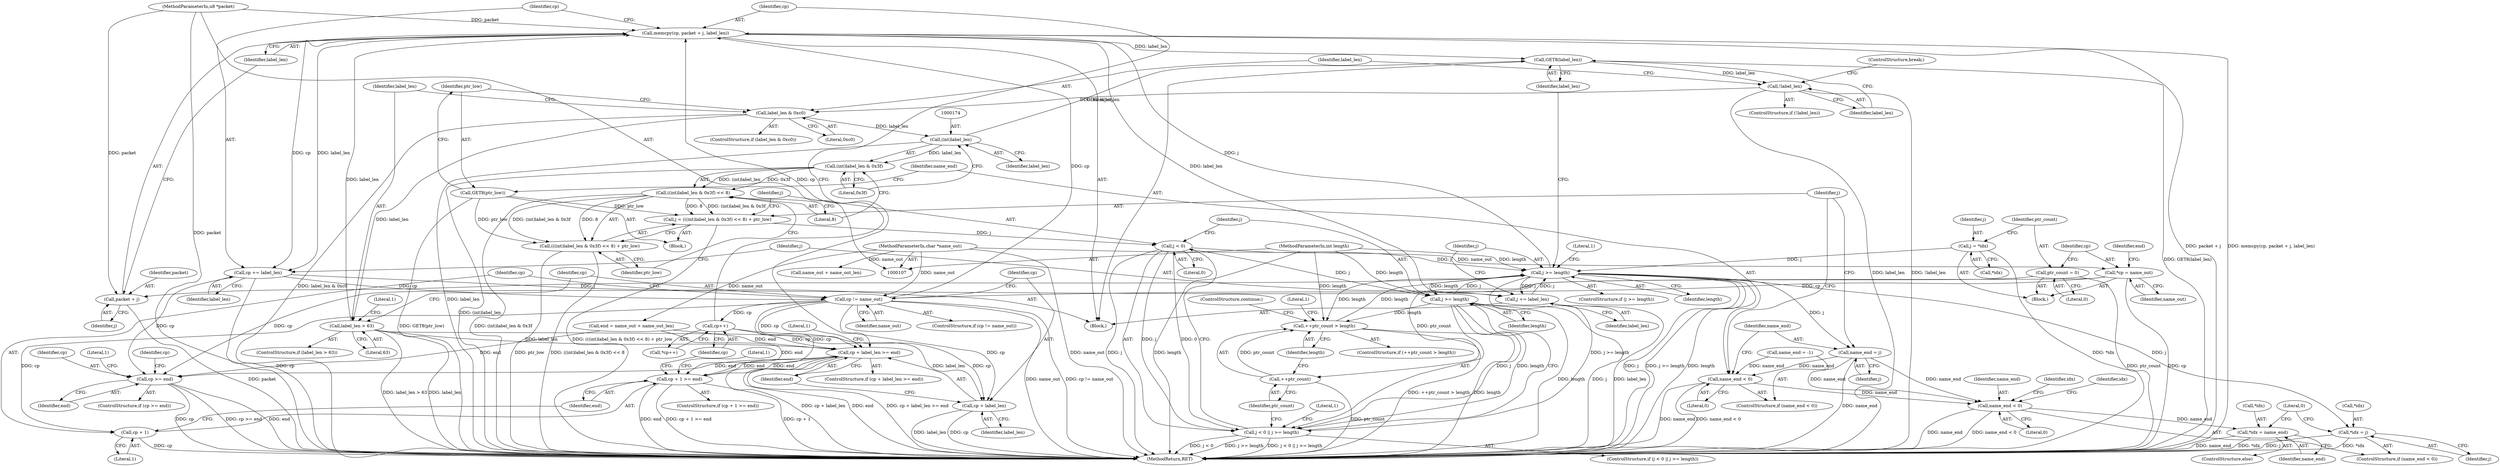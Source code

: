 digraph "1_libevent_96f64a022014a208105ead6c8a7066018449d86d@API" {
"1000234" [label="(Call,memcpy(cp, packet + j, label_len))"];
"1000222" [label="(Call,cp++)"];
"1000207" [label="(Call,cp != name_out)"];
"1000129" [label="(Call,*cp = name_out)"];
"1000111" [label="(MethodParameterIn,char *name_out)"];
"1000240" [label="(Call,cp += label_len)"];
"1000234" [label="(Call,memcpy(cp, packet + j, label_len))"];
"1000108" [label="(MethodParameterIn,u8 *packet)"];
"1000141" [label="(Call,j >= length)"];
"1000181" [label="(Call,j < 0)"];
"1000168" [label="(Call,j = (((int)label_len & 0x3f) << 8) + ptr_low)"];
"1000171" [label="(Call,((int)label_len & 0x3f) << 8)"];
"1000172" [label="(Call,(int)label_len & 0x3f)"];
"1000173" [label="(Call,(int)label_len)"];
"1000154" [label="(Call,label_len & 0xc0)"];
"1000150" [label="(Call,!label_len)"];
"1000147" [label="(Call,GET8(label_len))"];
"1000159" [label="(Call,GET8(ptr_low))"];
"1000184" [label="(Call,j >= length)"];
"1000109" [label="(MethodParameterIn,int length)"];
"1000120" [label="(Call,j = *idx)"];
"1000243" [label="(Call,j += label_len)"];
"1000191" [label="(Call,++ptr_count > length)"];
"1000192" [label="(Call,++ptr_count)"];
"1000125" [label="(Call,ptr_count = 0)"];
"1000200" [label="(Call,label_len > 63)"];
"1000165" [label="(Call,name_end = j)"];
"1000162" [label="(Call,name_end < 0)"];
"1000258" [label="(Call,name_end < 0)"];
"1000266" [label="(Call,*idx = name_end)"];
"1000180" [label="(Call,j < 0 || j >= length)"];
"1000212" [label="(Call,cp + 1 >= end)"];
"1000226" [label="(Call,cp + label_len >= end)"];
"1000247" [label="(Call,cp >= end)"];
"1000213" [label="(Call,cp + 1)"];
"1000227" [label="(Call,cp + label_len)"];
"1000236" [label="(Call,packet + j)"];
"1000261" [label="(Call,*idx = j)"];
"1000170" [label="(Call,(((int)label_len & 0x3f) << 8) + ptr_low)"];
"1000120" [label="(Call,j = *idx)"];
"1000227" [label="(Call,cp + label_len)"];
"1000171" [label="(Call,((int)label_len & 0x3f) << 8)"];
"1000141" [label="(Call,j >= length)"];
"1000160" [label="(Identifier,ptr_low)"];
"1000162" [label="(Call,name_end < 0)"];
"1000193" [label="(Identifier,ptr_count)"];
"1000202" [label="(Literal,63)"];
"1000129" [label="(Call,*cp = name_out)"];
"1000156" [label="(Literal,0xc0)"];
"1000184" [label="(Call,j >= length)"];
"1000165" [label="(Call,name_end = j)"];
"1000233" [label="(Literal,1)"];
"1000152" [label="(ControlStructure,break;)"];
"1000269" [label="(Identifier,name_end)"];
"1000243" [label="(Call,j += label_len)"];
"1000212" [label="(Call,cp + 1 >= end)"];
"1000157" [label="(Block,)"];
"1000223" [label="(Identifier,cp)"];
"1000194" [label="(Identifier,length)"];
"1000242" [label="(Identifier,label_len)"];
"1000159" [label="(Call,GET8(ptr_low))"];
"1000262" [label="(Call,*idx)"];
"1000255" [label="(Identifier,cp)"];
"1000186" [label="(Identifier,length)"];
"1000260" [label="(Literal,0)"];
"1000221" [label="(Call,*cp++)"];
"1000200" [label="(Call,label_len > 63)"];
"1000267" [label="(Call,*idx)"];
"1000183" [label="(Literal,0)"];
"1000138" [label="(Block,)"];
"1000225" [label="(ControlStructure,if (cp + label_len >= end))"];
"1000154" [label="(Call,label_len & 0xc0)"];
"1000140" [label="(ControlStructure,if (j >= length))"];
"1000172" [label="(Call,(int)label_len & 0x3f)"];
"1000215" [label="(Literal,1)"];
"1000244" [label="(Identifier,j)"];
"1000168" [label="(Call,j = (((int)label_len & 0x3f) << 8) + ptr_low)"];
"1000181" [label="(Call,j < 0)"];
"1000248" [label="(Identifier,cp)"];
"1000234" [label="(Call,memcpy(cp, packet + j, label_len))"];
"1000261" [label="(Call,*idx = j)"];
"1000214" [label="(Identifier,cp)"];
"1000176" [label="(Literal,0x3f)"];
"1000258" [label="(Call,name_end < 0)"];
"1000147" [label="(Call,GET8(label_len))"];
"1000146" [label="(Literal,1)"];
"1000268" [label="(Identifier,idx)"];
"1000198" [label="(ControlStructure,continue;)"];
"1000213" [label="(Call,cp + 1)"];
"1000122" [label="(Call,*idx)"];
"1000127" [label="(Literal,0)"];
"1000241" [label="(Identifier,cp)"];
"1000175" [label="(Identifier,label_len)"];
"1000178" [label="(Identifier,ptr_low)"];
"1000266" [label="(Call,*idx = name_end)"];
"1000228" [label="(Identifier,cp)"];
"1000170" [label="(Call,(((int)label_len & 0x3f) << 8) + ptr_low)"];
"1000161" [label="(ControlStructure,if (name_end < 0))"];
"1000143" [label="(Identifier,length)"];
"1000115" [label="(Call,name_end = -1)"];
"1000166" [label="(Identifier,name_end)"];
"1000173" [label="(Call,(int)label_len)"];
"1000222" [label="(Call,cp++)"];
"1000113" [label="(Block,)"];
"1000134" [label="(Call,name_out + name_out_len)"];
"1000259" [label="(Identifier,name_end)"];
"1000240" [label="(Call,cp += label_len)"];
"1000169" [label="(Identifier,j)"];
"1000236" [label="(Call,packet + j)"];
"1000235" [label="(Identifier,cp)"];
"1000150" [label="(Call,!label_len)"];
"1000109" [label="(MethodParameterIn,int length)"];
"1000265" [label="(ControlStructure,else)"];
"1000252" [label="(Literal,1)"];
"1000151" [label="(Identifier,label_len)"];
"1000126" [label="(Identifier,ptr_count)"];
"1000153" [label="(ControlStructure,if (label_len & 0xc0))"];
"1000219" [label="(Literal,1)"];
"1000164" [label="(Literal,0)"];
"1000229" [label="(Identifier,label_len)"];
"1000177" [label="(Literal,8)"];
"1000192" [label="(Call,++ptr_count)"];
"1000182" [label="(Identifier,j)"];
"1000257" [label="(ControlStructure,if (name_end < 0))"];
"1000245" [label="(Identifier,label_len)"];
"1000131" [label="(Identifier,name_out)"];
"1000249" [label="(Identifier,end)"];
"1000132" [label="(Call,end = name_out + name_out_len)"];
"1000148" [label="(Identifier,label_len)"];
"1000179" [label="(ControlStructure,if (j < 0 || j >= length))"];
"1000271" [label="(Literal,0)"];
"1000111" [label="(MethodParameterIn,char *name_out)"];
"1000226" [label="(Call,cp + label_len >= end)"];
"1000209" [label="(Identifier,name_out)"];
"1000237" [label="(Identifier,packet)"];
"1000246" [label="(ControlStructure,if (cp >= end))"];
"1000206" [label="(ControlStructure,if (cp != name_out))"];
"1000142" [label="(Identifier,j)"];
"1000205" [label="(Literal,1)"];
"1000207" [label="(Call,cp != name_out)"];
"1000185" [label="(Identifier,j)"];
"1000130" [label="(Identifier,cp)"];
"1000238" [label="(Identifier,j)"];
"1000149" [label="(ControlStructure,if (!label_len))"];
"1000121" [label="(Identifier,j)"];
"1000201" [label="(Identifier,label_len)"];
"1000211" [label="(ControlStructure,if (cp + 1 >= end))"];
"1000167" [label="(Identifier,j)"];
"1000208" [label="(Identifier,cp)"];
"1000197" [label="(Literal,1)"];
"1000180" [label="(Call,j < 0 || j >= length)"];
"1000189" [label="(Literal,1)"];
"1000276" [label="(MethodReturn,RET)"];
"1000216" [label="(Identifier,end)"];
"1000125" [label="(Call,ptr_count = 0)"];
"1000163" [label="(Identifier,name_end)"];
"1000264" [label="(Identifier,j)"];
"1000190" [label="(ControlStructure,if (++ptr_count > length))"];
"1000191" [label="(Call,++ptr_count > length)"];
"1000247" [label="(Call,cp >= end)"];
"1000155" [label="(Identifier,label_len)"];
"1000133" [label="(Identifier,end)"];
"1000263" [label="(Identifier,idx)"];
"1000199" [label="(ControlStructure,if (label_len > 63))"];
"1000230" [label="(Identifier,end)"];
"1000108" [label="(MethodParameterIn,u8 *packet)"];
"1000239" [label="(Identifier,label_len)"];
"1000234" -> "1000138"  [label="AST: "];
"1000234" -> "1000239"  [label="CFG: "];
"1000235" -> "1000234"  [label="AST: "];
"1000236" -> "1000234"  [label="AST: "];
"1000239" -> "1000234"  [label="AST: "];
"1000241" -> "1000234"  [label="CFG: "];
"1000234" -> "1000276"  [label="DDG: packet + j"];
"1000234" -> "1000276"  [label="DDG: memcpy(cp, packet + j, label_len)"];
"1000234" -> "1000147"  [label="DDG: label_len"];
"1000222" -> "1000234"  [label="DDG: cp"];
"1000207" -> "1000234"  [label="DDG: cp"];
"1000108" -> "1000234"  [label="DDG: packet"];
"1000141" -> "1000234"  [label="DDG: j"];
"1000200" -> "1000234"  [label="DDG: label_len"];
"1000234" -> "1000240"  [label="DDG: label_len"];
"1000234" -> "1000240"  [label="DDG: cp"];
"1000234" -> "1000243"  [label="DDG: label_len"];
"1000222" -> "1000221"  [label="AST: "];
"1000222" -> "1000223"  [label="CFG: "];
"1000223" -> "1000222"  [label="AST: "];
"1000221" -> "1000222"  [label="CFG: "];
"1000207" -> "1000222"  [label="DDG: cp"];
"1000222" -> "1000226"  [label="DDG: cp"];
"1000222" -> "1000227"  [label="DDG: cp"];
"1000207" -> "1000206"  [label="AST: "];
"1000207" -> "1000209"  [label="CFG: "];
"1000208" -> "1000207"  [label="AST: "];
"1000209" -> "1000207"  [label="AST: "];
"1000214" -> "1000207"  [label="CFG: "];
"1000228" -> "1000207"  [label="CFG: "];
"1000207" -> "1000276"  [label="DDG: name_out"];
"1000207" -> "1000276"  [label="DDG: cp != name_out"];
"1000129" -> "1000207"  [label="DDG: cp"];
"1000240" -> "1000207"  [label="DDG: cp"];
"1000111" -> "1000207"  [label="DDG: name_out"];
"1000207" -> "1000212"  [label="DDG: cp"];
"1000207" -> "1000213"  [label="DDG: cp"];
"1000207" -> "1000226"  [label="DDG: cp"];
"1000207" -> "1000227"  [label="DDG: cp"];
"1000129" -> "1000113"  [label="AST: "];
"1000129" -> "1000131"  [label="CFG: "];
"1000130" -> "1000129"  [label="AST: "];
"1000131" -> "1000129"  [label="AST: "];
"1000133" -> "1000129"  [label="CFG: "];
"1000129" -> "1000276"  [label="DDG: cp"];
"1000111" -> "1000129"  [label="DDG: name_out"];
"1000129" -> "1000247"  [label="DDG: cp"];
"1000111" -> "1000107"  [label="AST: "];
"1000111" -> "1000276"  [label="DDG: name_out"];
"1000111" -> "1000132"  [label="DDG: name_out"];
"1000111" -> "1000134"  [label="DDG: name_out"];
"1000240" -> "1000138"  [label="AST: "];
"1000240" -> "1000242"  [label="CFG: "];
"1000241" -> "1000240"  [label="AST: "];
"1000242" -> "1000240"  [label="AST: "];
"1000244" -> "1000240"  [label="CFG: "];
"1000240" -> "1000276"  [label="DDG: cp"];
"1000240" -> "1000247"  [label="DDG: cp"];
"1000108" -> "1000107"  [label="AST: "];
"1000108" -> "1000276"  [label="DDG: packet"];
"1000108" -> "1000236"  [label="DDG: packet"];
"1000141" -> "1000140"  [label="AST: "];
"1000141" -> "1000143"  [label="CFG: "];
"1000142" -> "1000141"  [label="AST: "];
"1000143" -> "1000141"  [label="AST: "];
"1000146" -> "1000141"  [label="CFG: "];
"1000148" -> "1000141"  [label="CFG: "];
"1000141" -> "1000276"  [label="DDG: j"];
"1000141" -> "1000276"  [label="DDG: j >= length"];
"1000141" -> "1000276"  [label="DDG: length"];
"1000181" -> "1000141"  [label="DDG: j"];
"1000184" -> "1000141"  [label="DDG: j"];
"1000120" -> "1000141"  [label="DDG: j"];
"1000243" -> "1000141"  [label="DDG: j"];
"1000191" -> "1000141"  [label="DDG: length"];
"1000109" -> "1000141"  [label="DDG: length"];
"1000141" -> "1000165"  [label="DDG: j"];
"1000141" -> "1000180"  [label="DDG: j >= length"];
"1000141" -> "1000184"  [label="DDG: length"];
"1000141" -> "1000191"  [label="DDG: length"];
"1000141" -> "1000236"  [label="DDG: j"];
"1000141" -> "1000243"  [label="DDG: j"];
"1000141" -> "1000261"  [label="DDG: j"];
"1000181" -> "1000180"  [label="AST: "];
"1000181" -> "1000183"  [label="CFG: "];
"1000182" -> "1000181"  [label="AST: "];
"1000183" -> "1000181"  [label="AST: "];
"1000185" -> "1000181"  [label="CFG: "];
"1000180" -> "1000181"  [label="CFG: "];
"1000181" -> "1000276"  [label="DDG: j"];
"1000181" -> "1000180"  [label="DDG: j"];
"1000181" -> "1000180"  [label="DDG: 0"];
"1000168" -> "1000181"  [label="DDG: j"];
"1000181" -> "1000184"  [label="DDG: j"];
"1000168" -> "1000157"  [label="AST: "];
"1000168" -> "1000170"  [label="CFG: "];
"1000169" -> "1000168"  [label="AST: "];
"1000170" -> "1000168"  [label="AST: "];
"1000182" -> "1000168"  [label="CFG: "];
"1000168" -> "1000276"  [label="DDG: (((int)label_len & 0x3f) << 8) + ptr_low"];
"1000171" -> "1000168"  [label="DDG: (int)label_len & 0x3f"];
"1000171" -> "1000168"  [label="DDG: 8"];
"1000159" -> "1000168"  [label="DDG: ptr_low"];
"1000171" -> "1000170"  [label="AST: "];
"1000171" -> "1000177"  [label="CFG: "];
"1000172" -> "1000171"  [label="AST: "];
"1000177" -> "1000171"  [label="AST: "];
"1000178" -> "1000171"  [label="CFG: "];
"1000171" -> "1000276"  [label="DDG: (int)label_len & 0x3f"];
"1000171" -> "1000170"  [label="DDG: (int)label_len & 0x3f"];
"1000171" -> "1000170"  [label="DDG: 8"];
"1000172" -> "1000171"  [label="DDG: (int)label_len"];
"1000172" -> "1000171"  [label="DDG: 0x3f"];
"1000172" -> "1000176"  [label="CFG: "];
"1000173" -> "1000172"  [label="AST: "];
"1000176" -> "1000172"  [label="AST: "];
"1000177" -> "1000172"  [label="CFG: "];
"1000172" -> "1000276"  [label="DDG: (int)label_len"];
"1000173" -> "1000172"  [label="DDG: label_len"];
"1000173" -> "1000175"  [label="CFG: "];
"1000174" -> "1000173"  [label="AST: "];
"1000175" -> "1000173"  [label="AST: "];
"1000176" -> "1000173"  [label="CFG: "];
"1000173" -> "1000276"  [label="DDG: label_len"];
"1000173" -> "1000147"  [label="DDG: label_len"];
"1000154" -> "1000173"  [label="DDG: label_len"];
"1000154" -> "1000153"  [label="AST: "];
"1000154" -> "1000156"  [label="CFG: "];
"1000155" -> "1000154"  [label="AST: "];
"1000156" -> "1000154"  [label="AST: "];
"1000160" -> "1000154"  [label="CFG: "];
"1000201" -> "1000154"  [label="CFG: "];
"1000154" -> "1000276"  [label="DDG: label_len & 0xc0"];
"1000150" -> "1000154"  [label="DDG: label_len"];
"1000154" -> "1000200"  [label="DDG: label_len"];
"1000150" -> "1000149"  [label="AST: "];
"1000150" -> "1000151"  [label="CFG: "];
"1000151" -> "1000150"  [label="AST: "];
"1000152" -> "1000150"  [label="CFG: "];
"1000155" -> "1000150"  [label="CFG: "];
"1000150" -> "1000276"  [label="DDG: label_len"];
"1000150" -> "1000276"  [label="DDG: !label_len"];
"1000147" -> "1000150"  [label="DDG: label_len"];
"1000147" -> "1000138"  [label="AST: "];
"1000147" -> "1000148"  [label="CFG: "];
"1000148" -> "1000147"  [label="AST: "];
"1000151" -> "1000147"  [label="CFG: "];
"1000147" -> "1000276"  [label="DDG: GET8(label_len)"];
"1000159" -> "1000157"  [label="AST: "];
"1000159" -> "1000160"  [label="CFG: "];
"1000160" -> "1000159"  [label="AST: "];
"1000163" -> "1000159"  [label="CFG: "];
"1000159" -> "1000276"  [label="DDG: GET8(ptr_low)"];
"1000159" -> "1000170"  [label="DDG: ptr_low"];
"1000184" -> "1000180"  [label="AST: "];
"1000184" -> "1000186"  [label="CFG: "];
"1000185" -> "1000184"  [label="AST: "];
"1000186" -> "1000184"  [label="AST: "];
"1000180" -> "1000184"  [label="CFG: "];
"1000184" -> "1000276"  [label="DDG: j"];
"1000184" -> "1000276"  [label="DDG: length"];
"1000184" -> "1000180"  [label="DDG: j"];
"1000184" -> "1000180"  [label="DDG: length"];
"1000109" -> "1000184"  [label="DDG: length"];
"1000184" -> "1000191"  [label="DDG: length"];
"1000109" -> "1000107"  [label="AST: "];
"1000109" -> "1000276"  [label="DDG: length"];
"1000109" -> "1000191"  [label="DDG: length"];
"1000120" -> "1000113"  [label="AST: "];
"1000120" -> "1000122"  [label="CFG: "];
"1000121" -> "1000120"  [label="AST: "];
"1000122" -> "1000120"  [label="AST: "];
"1000126" -> "1000120"  [label="CFG: "];
"1000120" -> "1000276"  [label="DDG: *idx"];
"1000243" -> "1000138"  [label="AST: "];
"1000243" -> "1000245"  [label="CFG: "];
"1000244" -> "1000243"  [label="AST: "];
"1000245" -> "1000243"  [label="AST: "];
"1000142" -> "1000243"  [label="CFG: "];
"1000243" -> "1000276"  [label="DDG: label_len"];
"1000191" -> "1000190"  [label="AST: "];
"1000191" -> "1000194"  [label="CFG: "];
"1000192" -> "1000191"  [label="AST: "];
"1000194" -> "1000191"  [label="AST: "];
"1000197" -> "1000191"  [label="CFG: "];
"1000198" -> "1000191"  [label="CFG: "];
"1000191" -> "1000276"  [label="DDG: length"];
"1000191" -> "1000276"  [label="DDG: ++ptr_count > length"];
"1000192" -> "1000191"  [label="DDG: ptr_count"];
"1000192" -> "1000193"  [label="CFG: "];
"1000193" -> "1000192"  [label="AST: "];
"1000194" -> "1000192"  [label="CFG: "];
"1000192" -> "1000276"  [label="DDG: ptr_count"];
"1000125" -> "1000192"  [label="DDG: ptr_count"];
"1000125" -> "1000113"  [label="AST: "];
"1000125" -> "1000127"  [label="CFG: "];
"1000126" -> "1000125"  [label="AST: "];
"1000127" -> "1000125"  [label="AST: "];
"1000130" -> "1000125"  [label="CFG: "];
"1000125" -> "1000276"  [label="DDG: ptr_count"];
"1000200" -> "1000199"  [label="AST: "];
"1000200" -> "1000202"  [label="CFG: "];
"1000201" -> "1000200"  [label="AST: "];
"1000202" -> "1000200"  [label="AST: "];
"1000205" -> "1000200"  [label="CFG: "];
"1000208" -> "1000200"  [label="CFG: "];
"1000200" -> "1000276"  [label="DDG: label_len"];
"1000200" -> "1000276"  [label="DDG: label_len > 63"];
"1000200" -> "1000226"  [label="DDG: label_len"];
"1000200" -> "1000227"  [label="DDG: label_len"];
"1000165" -> "1000161"  [label="AST: "];
"1000165" -> "1000167"  [label="CFG: "];
"1000166" -> "1000165"  [label="AST: "];
"1000167" -> "1000165"  [label="AST: "];
"1000169" -> "1000165"  [label="CFG: "];
"1000165" -> "1000276"  [label="DDG: name_end"];
"1000165" -> "1000162"  [label="DDG: name_end"];
"1000165" -> "1000258"  [label="DDG: name_end"];
"1000162" -> "1000161"  [label="AST: "];
"1000162" -> "1000164"  [label="CFG: "];
"1000163" -> "1000162"  [label="AST: "];
"1000164" -> "1000162"  [label="AST: "];
"1000166" -> "1000162"  [label="CFG: "];
"1000169" -> "1000162"  [label="CFG: "];
"1000162" -> "1000276"  [label="DDG: name_end"];
"1000162" -> "1000276"  [label="DDG: name_end < 0"];
"1000115" -> "1000162"  [label="DDG: name_end"];
"1000162" -> "1000258"  [label="DDG: name_end"];
"1000258" -> "1000257"  [label="AST: "];
"1000258" -> "1000260"  [label="CFG: "];
"1000259" -> "1000258"  [label="AST: "];
"1000260" -> "1000258"  [label="AST: "];
"1000263" -> "1000258"  [label="CFG: "];
"1000268" -> "1000258"  [label="CFG: "];
"1000258" -> "1000276"  [label="DDG: name_end"];
"1000258" -> "1000276"  [label="DDG: name_end < 0"];
"1000115" -> "1000258"  [label="DDG: name_end"];
"1000258" -> "1000266"  [label="DDG: name_end"];
"1000266" -> "1000265"  [label="AST: "];
"1000266" -> "1000269"  [label="CFG: "];
"1000267" -> "1000266"  [label="AST: "];
"1000269" -> "1000266"  [label="AST: "];
"1000271" -> "1000266"  [label="CFG: "];
"1000266" -> "1000276"  [label="DDG: name_end"];
"1000266" -> "1000276"  [label="DDG: *idx"];
"1000180" -> "1000179"  [label="AST: "];
"1000189" -> "1000180"  [label="CFG: "];
"1000193" -> "1000180"  [label="CFG: "];
"1000180" -> "1000276"  [label="DDG: j < 0"];
"1000180" -> "1000276"  [label="DDG: j >= length"];
"1000180" -> "1000276"  [label="DDG: j < 0 || j >= length"];
"1000212" -> "1000211"  [label="AST: "];
"1000212" -> "1000216"  [label="CFG: "];
"1000213" -> "1000212"  [label="AST: "];
"1000216" -> "1000212"  [label="AST: "];
"1000219" -> "1000212"  [label="CFG: "];
"1000223" -> "1000212"  [label="CFG: "];
"1000212" -> "1000276"  [label="DDG: end"];
"1000212" -> "1000276"  [label="DDG: cp + 1 >= end"];
"1000212" -> "1000276"  [label="DDG: cp + 1"];
"1000132" -> "1000212"  [label="DDG: end"];
"1000226" -> "1000212"  [label="DDG: end"];
"1000212" -> "1000226"  [label="DDG: end"];
"1000226" -> "1000225"  [label="AST: "];
"1000226" -> "1000230"  [label="CFG: "];
"1000227" -> "1000226"  [label="AST: "];
"1000230" -> "1000226"  [label="AST: "];
"1000233" -> "1000226"  [label="CFG: "];
"1000235" -> "1000226"  [label="CFG: "];
"1000226" -> "1000276"  [label="DDG: cp + label_len >= end"];
"1000226" -> "1000276"  [label="DDG: cp + label_len"];
"1000226" -> "1000276"  [label="DDG: end"];
"1000132" -> "1000226"  [label="DDG: end"];
"1000226" -> "1000247"  [label="DDG: end"];
"1000247" -> "1000246"  [label="AST: "];
"1000247" -> "1000249"  [label="CFG: "];
"1000248" -> "1000247"  [label="AST: "];
"1000249" -> "1000247"  [label="AST: "];
"1000252" -> "1000247"  [label="CFG: "];
"1000255" -> "1000247"  [label="CFG: "];
"1000247" -> "1000276"  [label="DDG: cp"];
"1000247" -> "1000276"  [label="DDG: cp >= end"];
"1000247" -> "1000276"  [label="DDG: end"];
"1000132" -> "1000247"  [label="DDG: end"];
"1000213" -> "1000215"  [label="CFG: "];
"1000214" -> "1000213"  [label="AST: "];
"1000215" -> "1000213"  [label="AST: "];
"1000216" -> "1000213"  [label="CFG: "];
"1000213" -> "1000276"  [label="DDG: cp"];
"1000227" -> "1000229"  [label="CFG: "];
"1000228" -> "1000227"  [label="AST: "];
"1000229" -> "1000227"  [label="AST: "];
"1000230" -> "1000227"  [label="CFG: "];
"1000227" -> "1000276"  [label="DDG: cp"];
"1000227" -> "1000276"  [label="DDG: label_len"];
"1000236" -> "1000238"  [label="CFG: "];
"1000237" -> "1000236"  [label="AST: "];
"1000238" -> "1000236"  [label="AST: "];
"1000239" -> "1000236"  [label="CFG: "];
"1000236" -> "1000276"  [label="DDG: packet"];
"1000261" -> "1000257"  [label="AST: "];
"1000261" -> "1000264"  [label="CFG: "];
"1000262" -> "1000261"  [label="AST: "];
"1000264" -> "1000261"  [label="AST: "];
"1000271" -> "1000261"  [label="CFG: "];
"1000261" -> "1000276"  [label="DDG: j"];
"1000261" -> "1000276"  [label="DDG: *idx"];
"1000170" -> "1000178"  [label="CFG: "];
"1000178" -> "1000170"  [label="AST: "];
"1000170" -> "1000276"  [label="DDG: ptr_low"];
"1000170" -> "1000276"  [label="DDG: ((int)label_len & 0x3f) << 8"];
}
